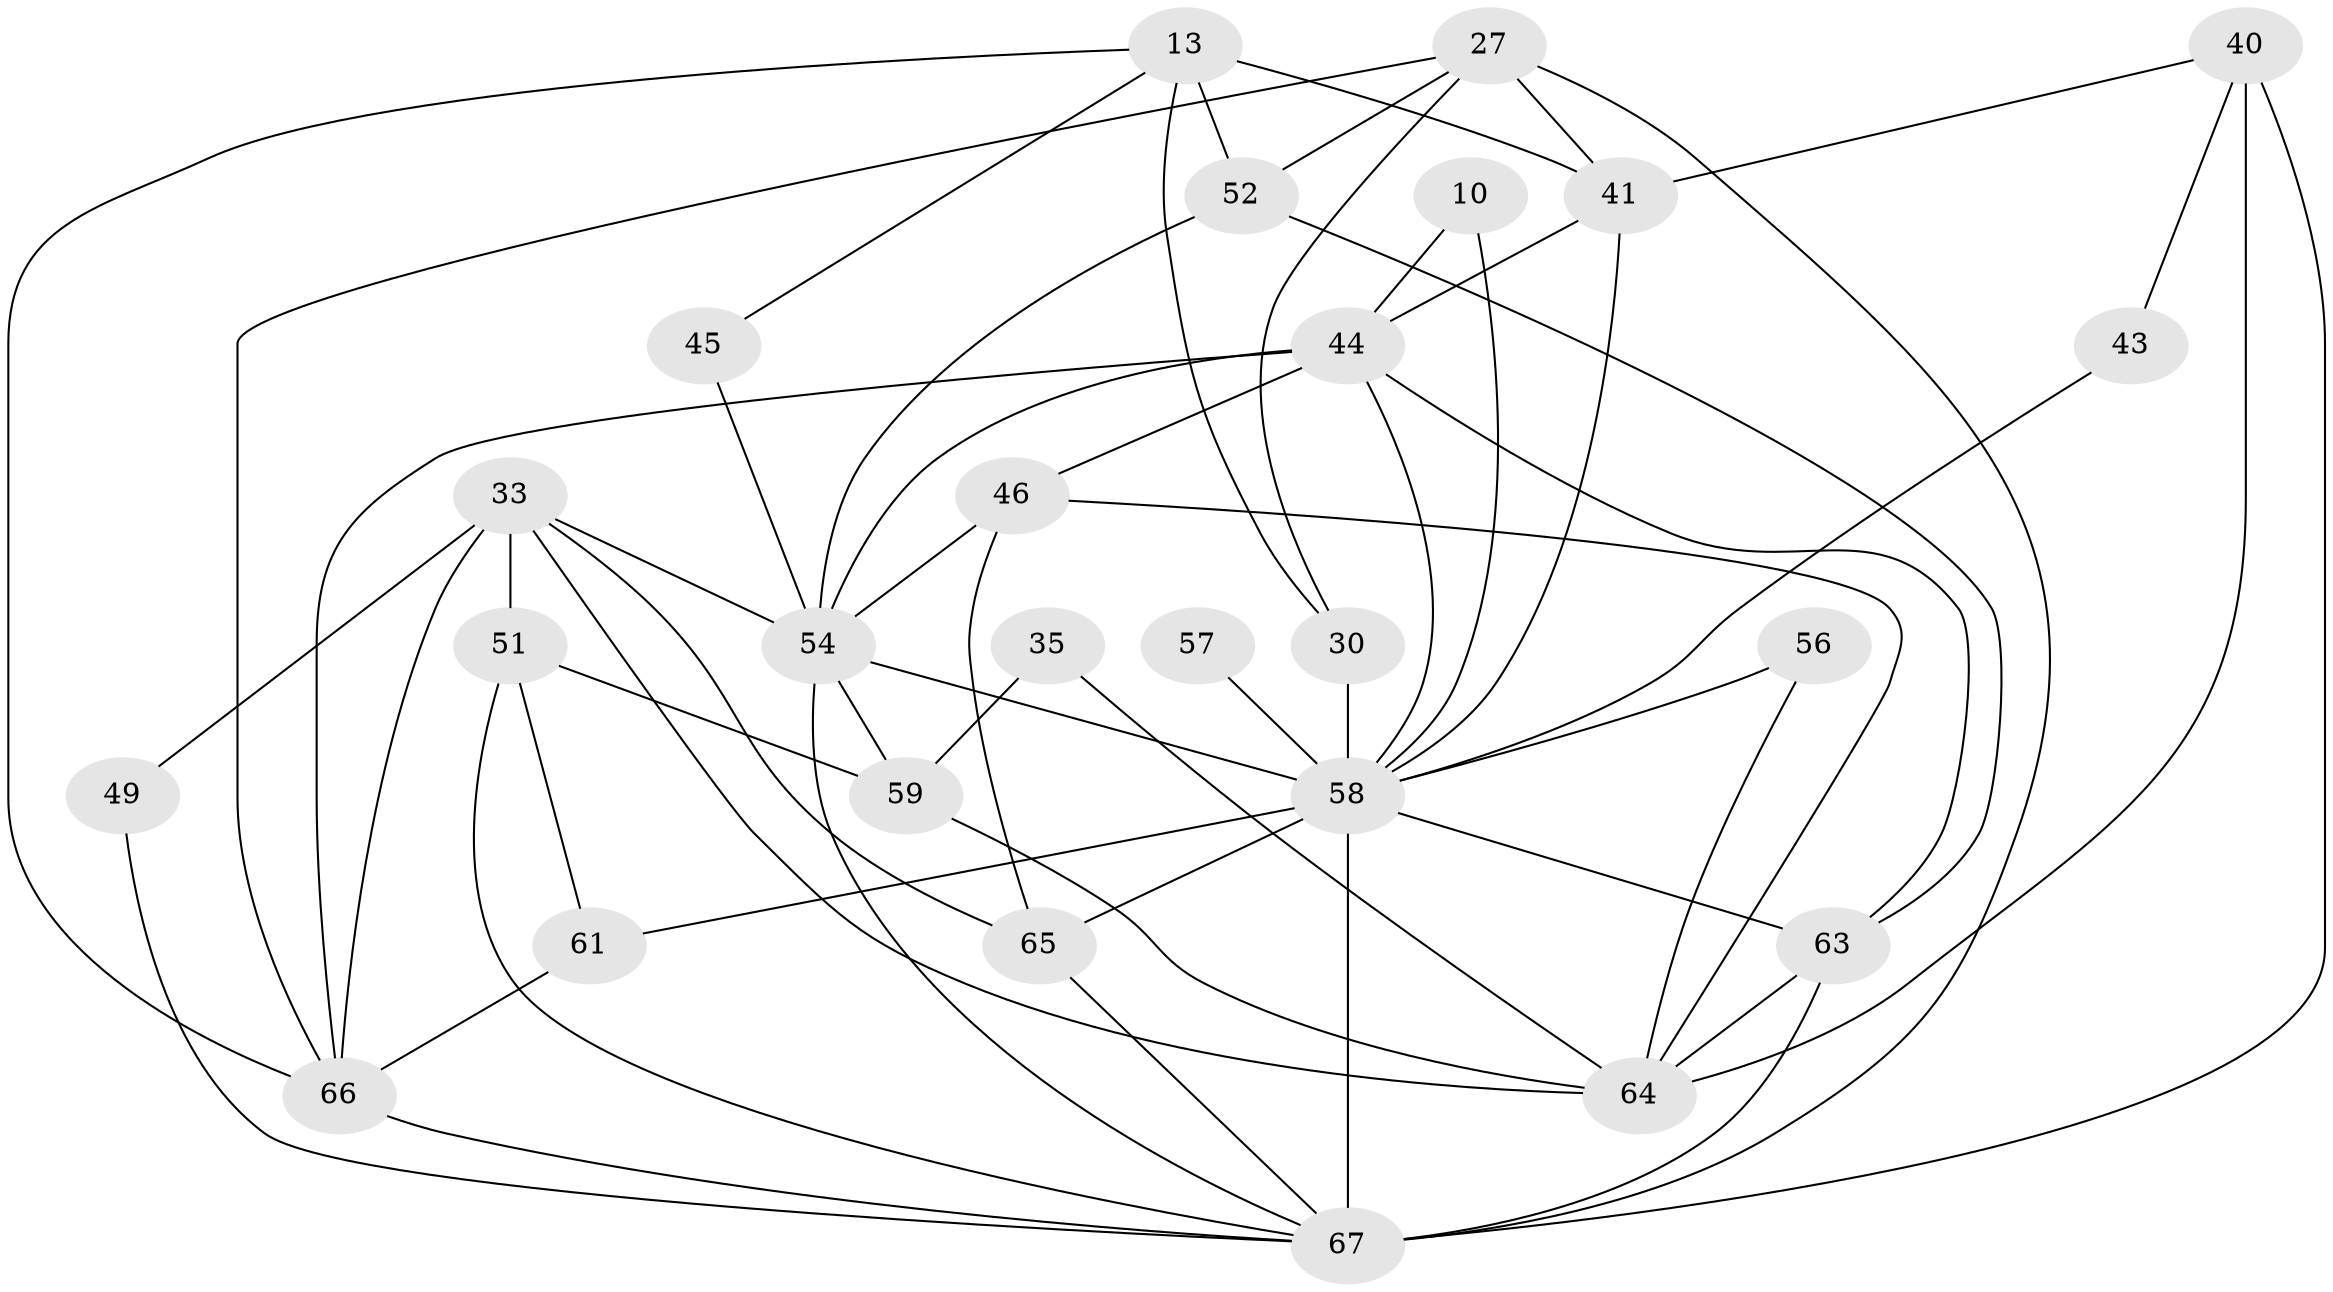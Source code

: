 // original degree distribution, {2: 0.16417910447761194, 5: 0.2537313432835821, 3: 0.23880597014925373, 6: 0.1044776119402985, 4: 0.208955223880597, 8: 0.014925373134328358, 7: 0.014925373134328358}
// Generated by graph-tools (version 1.1) at 2025/54/03/04/25 21:54:43]
// undirected, 26 vertices, 59 edges
graph export_dot {
graph [start="1"]
  node [color=gray90,style=filled];
  10;
  13;
  27 [super="+14+25"];
  30;
  33 [super="+8"];
  35;
  40;
  41 [super="+32+26"];
  43;
  44 [super="+39"];
  45;
  46;
  49;
  51;
  52 [super="+34"];
  54 [super="+42+50"];
  56;
  57;
  58 [super="+53+17+31+38"];
  59;
  61;
  63 [super="+48"];
  64 [super="+37+23"];
  65 [super="+29+36"];
  66 [super="+55"];
  67 [super="+24+62"];
  10 -- 44;
  10 -- 58 [weight=2];
  13 -- 30;
  13 -- 66;
  13 -- 45;
  13 -- 52 [weight=2];
  13 -- 41;
  27 -- 30;
  27 -- 52 [weight=2];
  27 -- 66;
  27 -- 67 [weight=2];
  27 -- 41 [weight=2];
  30 -- 58 [weight=3];
  33 -- 51 [weight=2];
  33 -- 64;
  33 -- 65;
  33 -- 49;
  33 -- 66;
  33 -- 54;
  35 -- 59;
  35 -- 64;
  40 -- 67 [weight=2];
  40 -- 43;
  40 -- 64;
  40 -- 41;
  41 -- 44;
  41 -- 58 [weight=2];
  43 -- 58;
  44 -- 63 [weight=2];
  44 -- 66 [weight=3];
  44 -- 46;
  44 -- 58;
  44 -- 54 [weight=2];
  45 -- 54;
  46 -- 54;
  46 -- 65 [weight=2];
  46 -- 64;
  49 -- 67;
  51 -- 59;
  51 -- 61;
  51 -- 67;
  52 -- 63;
  52 -- 54 [weight=2];
  54 -- 67 [weight=2];
  54 -- 59 [weight=3];
  54 -- 58 [weight=2];
  56 -- 58;
  56 -- 64;
  57 -- 58 [weight=2];
  58 -- 61;
  58 -- 65 [weight=4];
  58 -- 63;
  58 -- 67 [weight=5];
  59 -- 64;
  61 -- 66;
  63 -- 67 [weight=5];
  63 -- 64;
  65 -- 67;
  66 -- 67 [weight=3];
}
